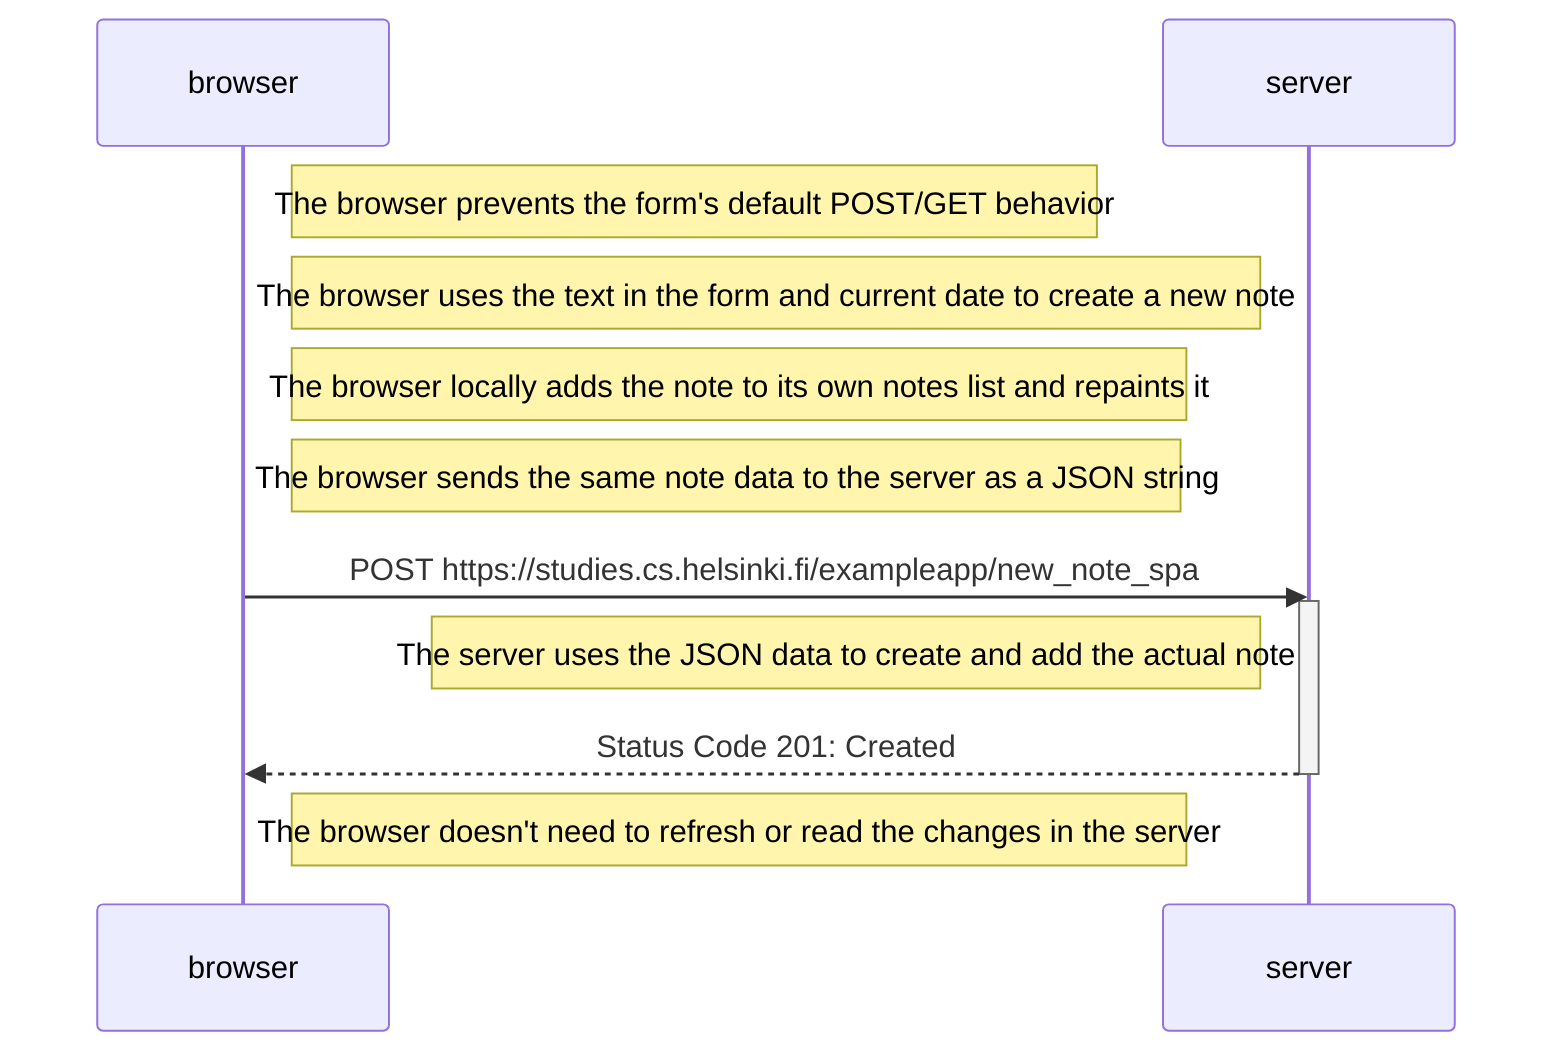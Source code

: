 sequenceDiagram
    participant browser
    participant server

    Note right of browser: The browser prevents the form's default POST/GET behavior
    Note right of browser: The browser uses the text in the form and current date to create  a new note 
    Note right of browser: The browser locally adds the note to its own notes list and repaints it

    Note right of browser: The browser sends the same note data to the server as a JSON string
    browser->>server: POST https://studies.cs.helsinki.fi/exampleapp/new_note_spa
    activate server
    Note left of server: The server uses the JSON data to create and add the actual note

    server-->>browser: Status Code 201: Created
    deactivate server

    Note right of browser: The browser doesn't need to refresh or read the changes in the server